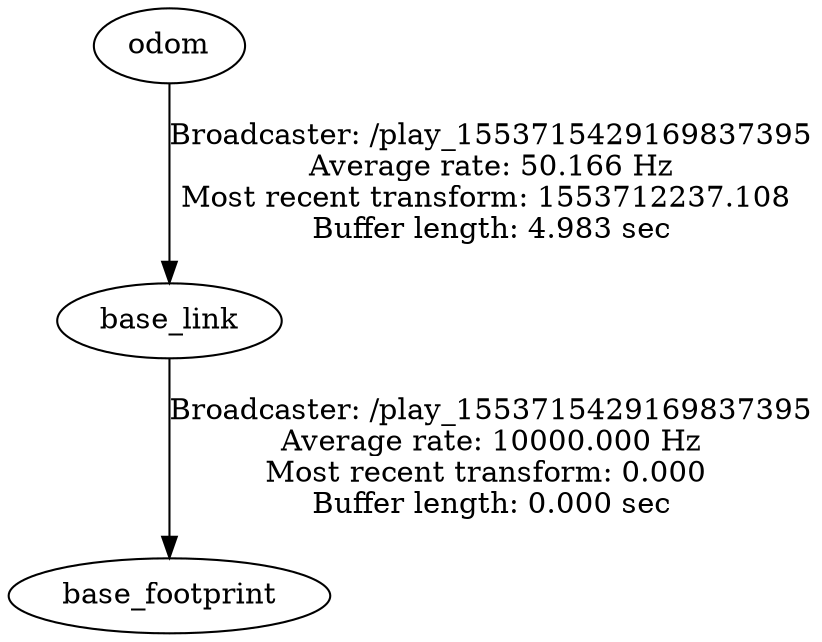 digraph G {
"base_link" -> "base_footprint"[label="Broadcaster: /play_1553715429169837395\nAverage rate: 10000.000 Hz\nMost recent transform: 0.000 \nBuffer length: 0.000 sec\n"];
"odom" -> "base_link"[label="Broadcaster: /play_1553715429169837395\nAverage rate: 50.166 Hz\nMost recent transform: 1553712237.108 \nBuffer length: 4.983 sec\n"];
}